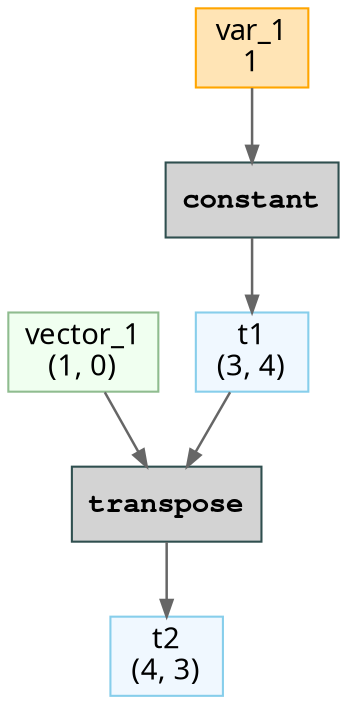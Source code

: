 // Computational Graph
digraph {
	rankdir=TB
	node [shape=record]
	129492947520000 [label="t1
(3, 4)" color=skyblue fillcolor=aliceblue fontname="Sans-Serif" labeljust=l shape=box style=filled]
	129492947528256 [label=constant color=darkslategray fillcolor=lightgray fontname="Courier Bold" labeljust=l shape=box style=filled]
	129492947528016 [label="var_1
1" color=orange fillcolor=moccasin fontname="Sans-Serif" labeljust=l shape=box style=filled]
	129492948007568 [label="t2
(4, 3)" color=skyblue fillcolor=aliceblue fontname="Sans-Serif" labeljust=l shape=box style=filled]
	129492948007616 [label="vector_1
(1, 0)" color=darkseagreen fillcolor=honeydew fontname="Sans-Serif" labeljust=l shape=box style=filled]
	129492948007328 [label=transpose color=darkslategray fillcolor=lightgray fontname="Courier Bold" labeljust=l shape=box style=filled]
	129492947528256 -> 129492947520000 [arrowsize=0.8 color=gray40 penwidth=1.2]
	129492947528016 -> 129492947528256 [arrowsize=0.8 color=gray40 penwidth=1.2]
	129492948007328 -> 129492948007568 [arrowsize=0.8 color=gray40 penwidth=1.2]
	129492947520000 -> 129492948007328 [arrowsize=0.8 color=gray40 penwidth=1.2]
	129492948007616 -> 129492948007328 [arrowsize=0.8 color=gray40 penwidth=1.2]
}

